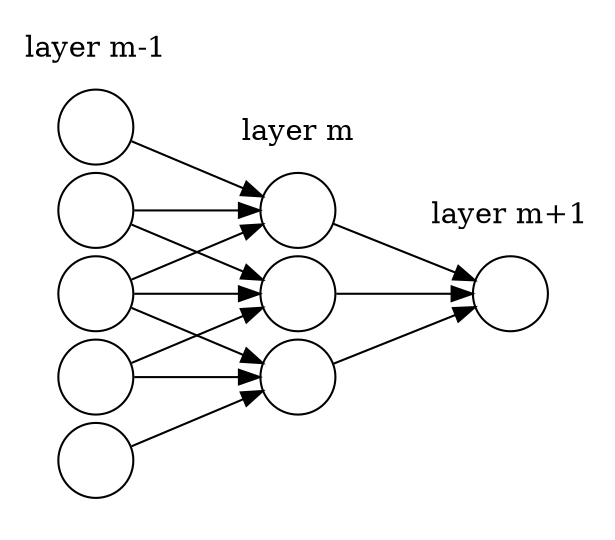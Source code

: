 digraph G {
	compound = true;
    rankdir=LR;
    splines=line;
    nodesep=.05;
    
    node [label=""];
    ordering=out;
 
	subgraph cluster_0 {
		rank=same;
		color=white;
                node [style=solid, shape=circle];
		x1 x2 x3 x4 x5;
		label = "layer m-1";
	}

	subgraph cluster_1 {
		rank=same;
		color=white;
                node [style=solid, shape=circle];
		y1 y2 y3;
		label = "layer m";
	}

	subgraph cluster_2 {
		rank=same;
		color=white;
                node [style=solid, shape=circle];
		z1;
		label = "layer m+1";
	}

	{x1 x2 x3} -> y1;
	{x2 x3 x4} -> y2;
	{x3 x4 x5} -> y3;

	{y1 y2 y3} -> z1;

}